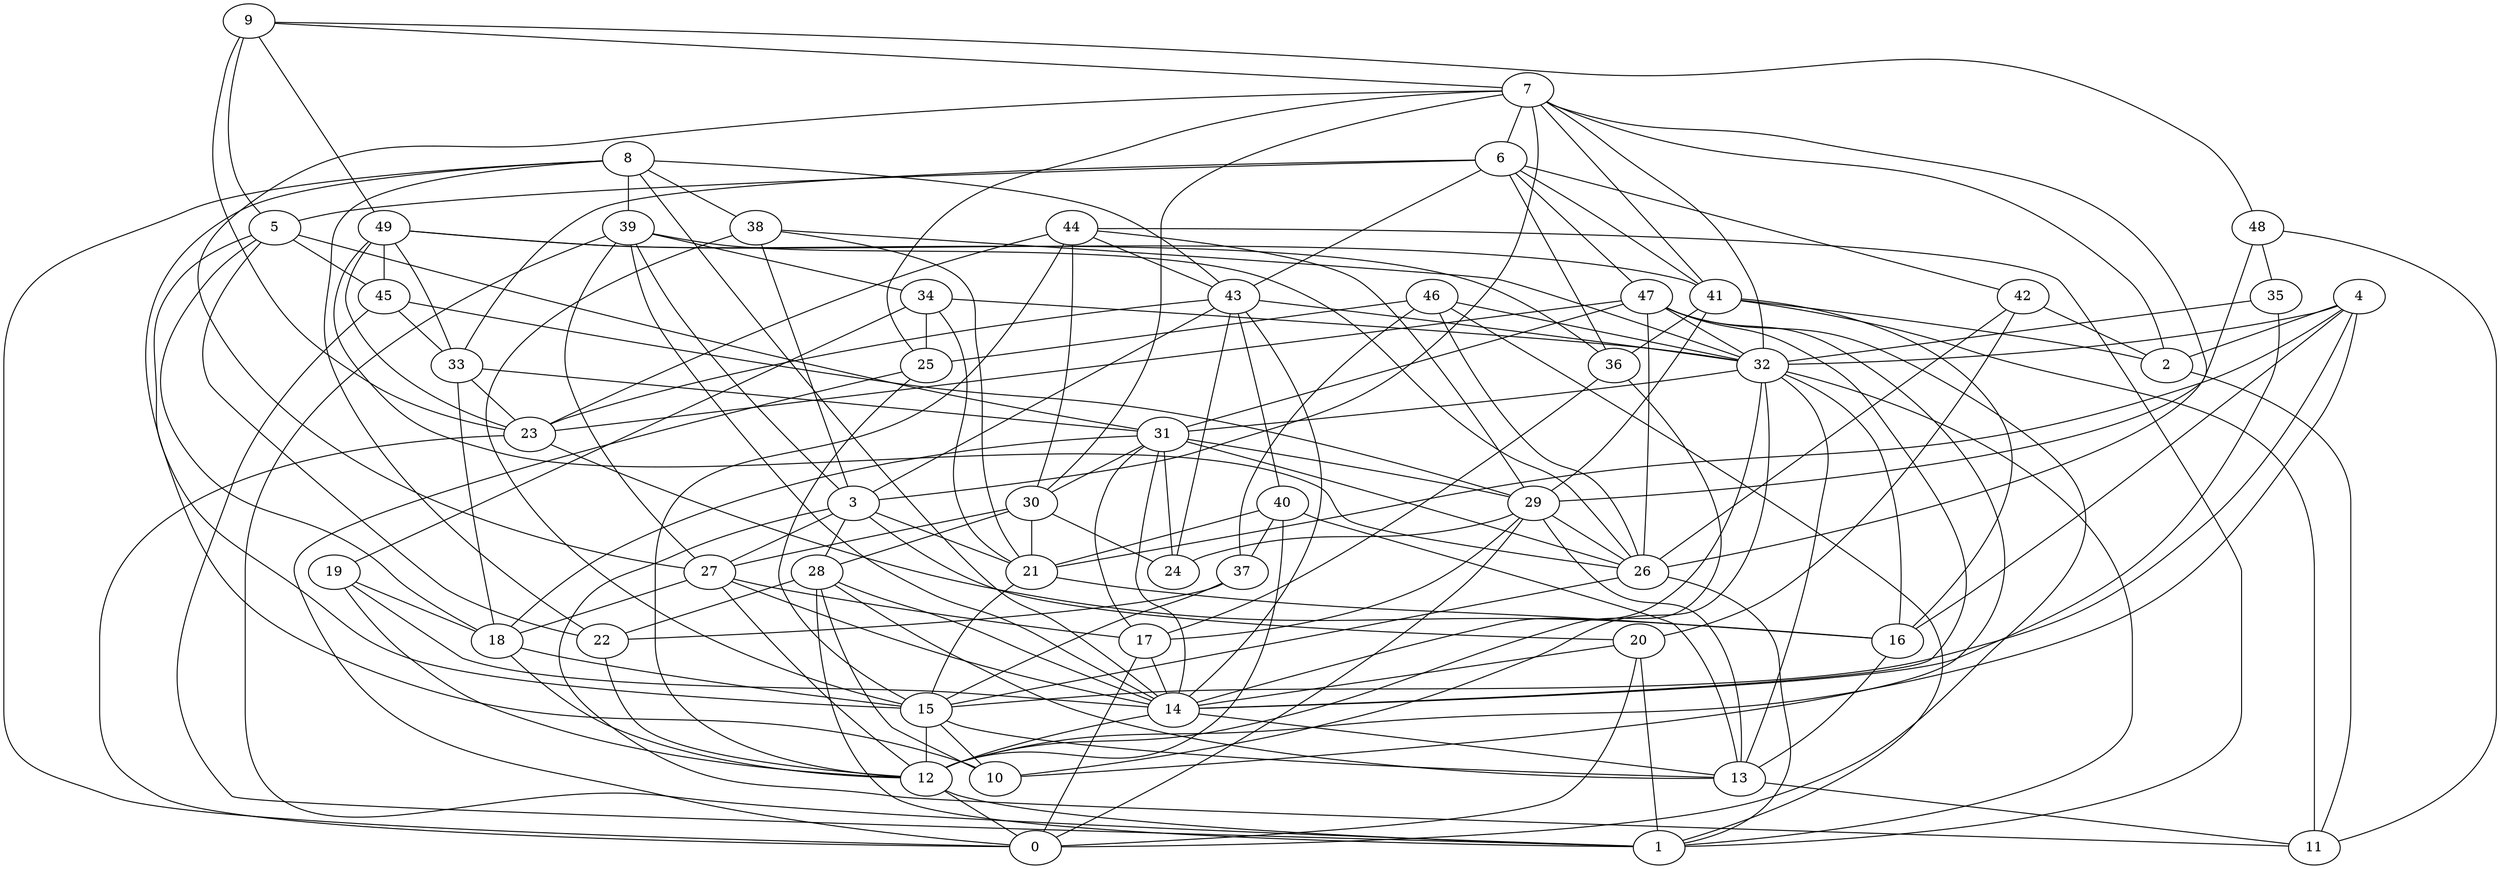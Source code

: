 digraph GG_graph {

subgraph G_graph {
edge [color = black]
"38" -> "21" [dir = none]
"38" -> "15" [dir = none]
"8" -> "10" [dir = none]
"8" -> "43" [dir = none]
"8" -> "38" [dir = none]
"8" -> "22" [dir = none]
"46" -> "1" [dir = none]
"46" -> "26" [dir = none]
"46" -> "32" [dir = none]
"19" -> "12" [dir = none]
"19" -> "14" [dir = none]
"43" -> "14" [dir = none]
"43" -> "32" [dir = none]
"43" -> "23" [dir = none]
"43" -> "3" [dir = none]
"26" -> "15" [dir = none]
"32" -> "31" [dir = none]
"32" -> "16" [dir = none]
"32" -> "10" [dir = none]
"29" -> "26" [dir = none]
"34" -> "21" [dir = none]
"14" -> "13" [dir = none]
"35" -> "14" [dir = none]
"35" -> "32" [dir = none]
"27" -> "12" [dir = none]
"27" -> "17" [dir = none]
"28" -> "1" [dir = none]
"28" -> "13" [dir = none]
"41" -> "36" [dir = none]
"41" -> "16" [dir = none]
"41" -> "11" [dir = none]
"41" -> "2" [dir = none]
"49" -> "23" [dir = none]
"49" -> "45" [dir = none]
"49" -> "26" [dir = none]
"49" -> "41" [dir = none]
"42" -> "2" [dir = none]
"42" -> "20" [dir = none]
"7" -> "6" [dir = none]
"7" -> "32" [dir = none]
"7" -> "3" [dir = none]
"7" -> "2" [dir = none]
"7" -> "26" [dir = none]
"7" -> "27" [dir = none]
"7" -> "25" [dir = none]
"15" -> "10" [dir = none]
"15" -> "12" [dir = none]
"23" -> "16" [dir = none]
"23" -> "0" [dir = none]
"20" -> "0" [dir = none]
"20" -> "1" [dir = none]
"37" -> "22" [dir = none]
"37" -> "15" [dir = none]
"44" -> "1" [dir = none]
"44" -> "29" [dir = none]
"44" -> "12" [dir = none]
"47" -> "14" [dir = none]
"47" -> "10" [dir = none]
"47" -> "0" [dir = none]
"4" -> "2" [dir = none]
"4" -> "12" [dir = none]
"40" -> "13" [dir = none]
"40" -> "12" [dir = none]
"40" -> "37" [dir = none]
"40" -> "21" [dir = none]
"22" -> "12" [dir = none]
"9" -> "7" [dir = none]
"9" -> "48" [dir = none]
"5" -> "15" [dir = none]
"33" -> "18" [dir = none]
"25" -> "0" [dir = none]
"31" -> "26" [dir = none]
"31" -> "14" [dir = none]
"31" -> "29" [dir = none]
"31" -> "30" [dir = none]
"31" -> "18" [dir = none]
"31" -> "24" [dir = none]
"36" -> "17" [dir = none]
"36" -> "12" [dir = none]
"30" -> "27" [dir = none]
"30" -> "24" [dir = none]
"30" -> "21" [dir = none]
"3" -> "11" [dir = none]
"45" -> "29" [dir = none]
"45" -> "33" [dir = none]
"6" -> "33" [dir = none]
"6" -> "5" [dir = none]
"6" -> "47" [dir = none]
"6" -> "43" [dir = none]
"6" -> "42" [dir = none]
"6" -> "36" [dir = none]
"48" -> "29" [dir = none]
"48" -> "11" [dir = none]
"39" -> "1" [dir = none]
"39" -> "14" [dir = none]
"39" -> "34" [dir = none]
"39" -> "27" [dir = none]
"39" -> "26" [dir = none]
"7" -> "30" [dir = none]
"33" -> "31" [dir = none]
"12" -> "0" [dir = none]
"43" -> "40" [dir = none]
"46" -> "37" [dir = none]
"38" -> "32" [dir = none]
"47" -> "32" [dir = none]
"29" -> "17" [dir = none]
"18" -> "15" [dir = none]
"27" -> "14" [dir = none]
"7" -> "41" [dir = none]
"26" -> "1" [dir = none]
"42" -> "26" [dir = none]
"6" -> "41" [dir = none]
"8" -> "14" [dir = none]
"32" -> "13" [dir = none]
"16" -> "13" [dir = none]
"5" -> "31" [dir = none]
"21" -> "15" [dir = none]
"47" -> "31" [dir = none]
"8" -> "0" [dir = none]
"29" -> "24" [dir = none]
"3" -> "21" [dir = none]
"3" -> "28" [dir = none]
"19" -> "18" [dir = none]
"9" -> "23" [dir = none]
"17" -> "0" [dir = none]
"49" -> "36" [dir = none]
"43" -> "24" [dir = none]
"29" -> "13" [dir = none]
"13" -> "11" [dir = none]
"4" -> "32" [dir = none]
"32" -> "14" [dir = none]
"27" -> "18" [dir = none]
"39" -> "3" [dir = none]
"46" -> "25" [dir = none]
"2" -> "11" [dir = none]
"4" -> "16" [dir = none]
"47" -> "23" [dir = none]
"9" -> "5" [dir = none]
"34" -> "32" [dir = none]
"20" -> "14" [dir = none]
"34" -> "25" [dir = none]
"41" -> "29" [dir = none]
"29" -> "0" [dir = none]
"12" -> "1" [dir = none]
"49" -> "33" [dir = none]
"18" -> "12" [dir = none]
"5" -> "18" [dir = none]
"44" -> "23" [dir = none]
"28" -> "22" [dir = none]
"17" -> "14" [dir = none]
"44" -> "43" [dir = none]
"48" -> "35" [dir = none]
"47" -> "26" [dir = none]
"5" -> "45" [dir = none]
"33" -> "23" [dir = none]
"38" -> "3" [dir = none]
"5" -> "22" [dir = none]
"4" -> "15" [dir = none]
"44" -> "30" [dir = none]
"21" -> "16" [dir = none]
"15" -> "13" [dir = none]
"8" -> "39" [dir = none]
"31" -> "17" [dir = none]
"32" -> "1" [dir = none]
"45" -> "1" [dir = none]
"3" -> "20" [dir = none]
"34" -> "19" [dir = none]
"4" -> "21" [dir = none]
"28" -> "14" [dir = none]
"9" -> "49" [dir = none]
"30" -> "28" [dir = none]
"3" -> "27" [dir = none]
"28" -> "10" [dir = none]
"25" -> "15" [dir = none]
"14" -> "12" [dir = none]
}

}
